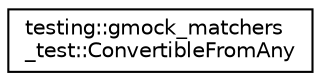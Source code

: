digraph "Graphical Class Hierarchy"
{
  edge [fontname="Helvetica",fontsize="10",labelfontname="Helvetica",labelfontsize="10"];
  node [fontname="Helvetica",fontsize="10",shape=record];
  rankdir="LR";
  Node1 [label="testing::gmock_matchers\l_test::ConvertibleFromAny",height=0.2,width=0.4,color="black", fillcolor="white", style="filled",URL="$structtesting_1_1gmock__matchers__test_1_1_convertible_from_any.html"];
}
